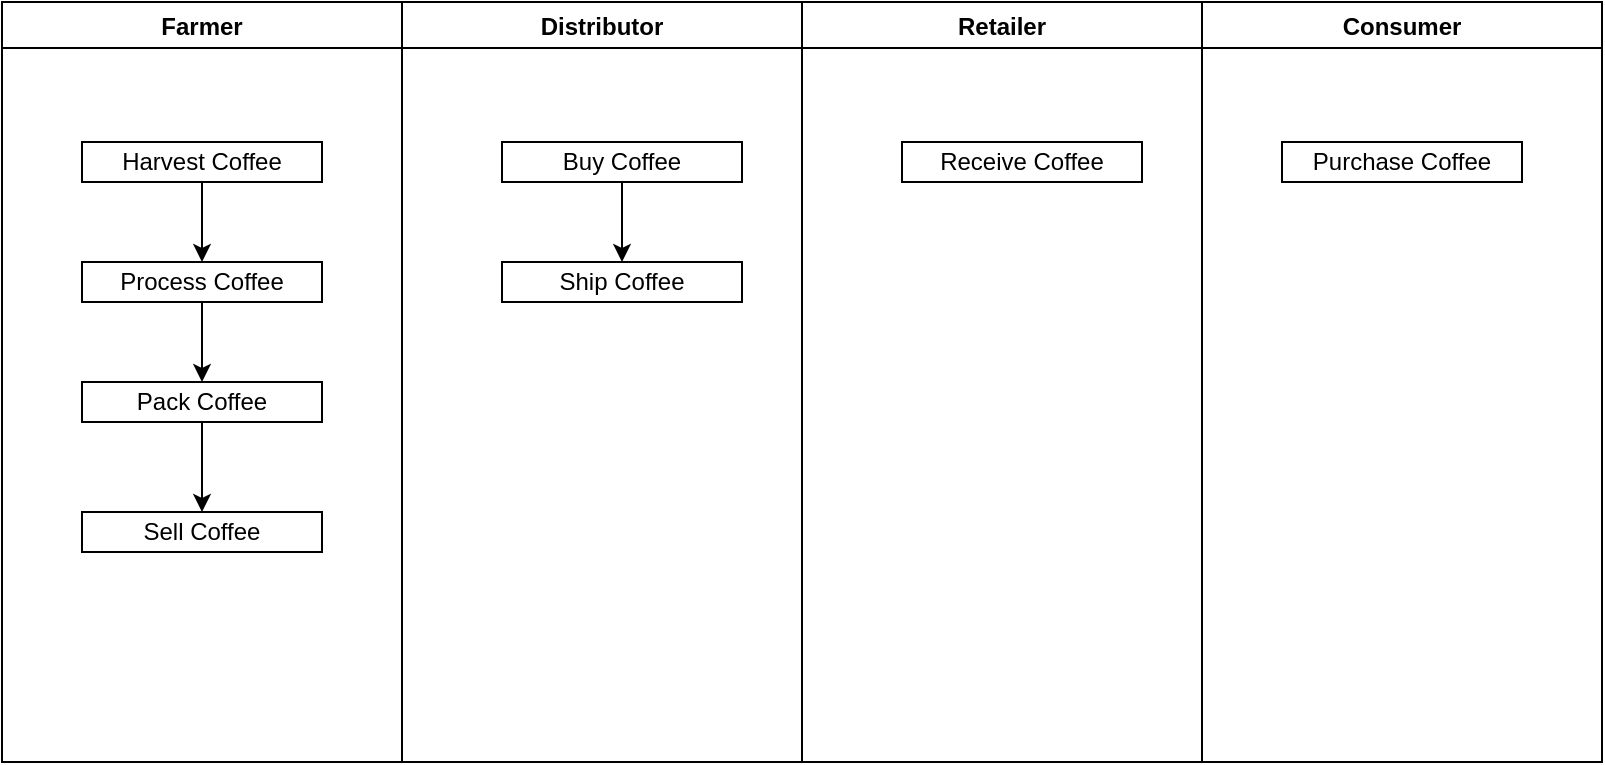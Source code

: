 <mxfile version="20.5.1" type="device"><diagram id="IHqbwa1HX8NYpS1ydso8" name="Page-1"><mxGraphModel dx="1185" dy="581" grid="1" gridSize="10" guides="1" tooltips="1" connect="1" arrows="1" fold="1" page="1" pageScale="1" pageWidth="1100" pageHeight="850" math="0" shadow="0"><root><mxCell id="0"/><mxCell id="1" parent="0"/><mxCell id="Ss0L7vV-EkEet2FHvD6Z-1" value="Farmer" style="swimlane;" vertex="1" parent="1"><mxGeometry x="100" y="150" width="200" height="380" as="geometry"/></mxCell><mxCell id="Ss0L7vV-EkEet2FHvD6Z-7" value="" style="edgeStyle=orthogonalEdgeStyle;rounded=0;orthogonalLoop=1;jettySize=auto;html=1;" edge="1" parent="Ss0L7vV-EkEet2FHvD6Z-1" source="Ss0L7vV-EkEet2FHvD6Z-5" target="Ss0L7vV-EkEet2FHvD6Z-6"><mxGeometry relative="1" as="geometry"/></mxCell><mxCell id="Ss0L7vV-EkEet2FHvD6Z-5" value="Harvest Coffee" style="rounded=0;whiteSpace=wrap;html=1;" vertex="1" parent="Ss0L7vV-EkEet2FHvD6Z-1"><mxGeometry x="40" y="70" width="120" height="20" as="geometry"/></mxCell><mxCell id="Ss0L7vV-EkEet2FHvD6Z-9" value="" style="edgeStyle=orthogonalEdgeStyle;rounded=0;orthogonalLoop=1;jettySize=auto;html=1;" edge="1" parent="Ss0L7vV-EkEet2FHvD6Z-1" source="Ss0L7vV-EkEet2FHvD6Z-6" target="Ss0L7vV-EkEet2FHvD6Z-8"><mxGeometry relative="1" as="geometry"/></mxCell><mxCell id="Ss0L7vV-EkEet2FHvD6Z-6" value="Process Coffee" style="rounded=0;whiteSpace=wrap;html=1;" vertex="1" parent="Ss0L7vV-EkEet2FHvD6Z-1"><mxGeometry x="40" y="130" width="120" height="20" as="geometry"/></mxCell><mxCell id="Ss0L7vV-EkEet2FHvD6Z-12" value="" style="edgeStyle=orthogonalEdgeStyle;rounded=0;orthogonalLoop=1;jettySize=auto;html=1;" edge="1" parent="Ss0L7vV-EkEet2FHvD6Z-1" source="Ss0L7vV-EkEet2FHvD6Z-8" target="Ss0L7vV-EkEet2FHvD6Z-11"><mxGeometry relative="1" as="geometry"/></mxCell><mxCell id="Ss0L7vV-EkEet2FHvD6Z-8" value="Pack Coffee" style="rounded=0;whiteSpace=wrap;html=1;" vertex="1" parent="Ss0L7vV-EkEet2FHvD6Z-1"><mxGeometry x="40" y="190" width="120" height="20" as="geometry"/></mxCell><mxCell id="Ss0L7vV-EkEet2FHvD6Z-11" value="Sell Coffee" style="rounded=0;whiteSpace=wrap;html=1;" vertex="1" parent="Ss0L7vV-EkEet2FHvD6Z-1"><mxGeometry x="40" y="255" width="120" height="20" as="geometry"/></mxCell><mxCell id="Ss0L7vV-EkEet2FHvD6Z-2" value="Distributor" style="swimlane;" vertex="1" parent="1"><mxGeometry x="300" y="150" width="200" height="380" as="geometry"/></mxCell><mxCell id="Ss0L7vV-EkEet2FHvD6Z-14" value="Buy Coffee" style="rounded=0;whiteSpace=wrap;html=1;" vertex="1" parent="Ss0L7vV-EkEet2FHvD6Z-2"><mxGeometry x="50" y="70" width="120" height="20" as="geometry"/></mxCell><mxCell id="Ss0L7vV-EkEet2FHvD6Z-15" value="Ship Coffee" style="rounded=0;whiteSpace=wrap;html=1;" vertex="1" parent="Ss0L7vV-EkEet2FHvD6Z-2"><mxGeometry x="50" y="130" width="120" height="20" as="geometry"/></mxCell><mxCell id="Ss0L7vV-EkEet2FHvD6Z-13" value="" style="edgeStyle=orthogonalEdgeStyle;rounded=0;orthogonalLoop=1;jettySize=auto;html=1;" edge="1" parent="Ss0L7vV-EkEet2FHvD6Z-2" source="Ss0L7vV-EkEet2FHvD6Z-14" target="Ss0L7vV-EkEet2FHvD6Z-15"><mxGeometry relative="1" as="geometry"/></mxCell><mxCell id="Ss0L7vV-EkEet2FHvD6Z-3" value="Retailer" style="swimlane;" vertex="1" parent="1"><mxGeometry x="500" y="150" width="200" height="380" as="geometry"/></mxCell><mxCell id="Ss0L7vV-EkEet2FHvD6Z-17" value="Receive Coffee" style="rounded=0;whiteSpace=wrap;html=1;" vertex="1" parent="Ss0L7vV-EkEet2FHvD6Z-3"><mxGeometry x="50" y="70" width="120" height="20" as="geometry"/></mxCell><mxCell id="Ss0L7vV-EkEet2FHvD6Z-4" value="Consumer" style="swimlane;" vertex="1" parent="1"><mxGeometry x="700" y="150" width="200" height="380" as="geometry"/></mxCell><mxCell id="Ss0L7vV-EkEet2FHvD6Z-18" value="Purchase Coffee" style="rounded=0;whiteSpace=wrap;html=1;" vertex="1" parent="Ss0L7vV-EkEet2FHvD6Z-4"><mxGeometry x="40" y="70" width="120" height="20" as="geometry"/></mxCell></root></mxGraphModel></diagram></mxfile>